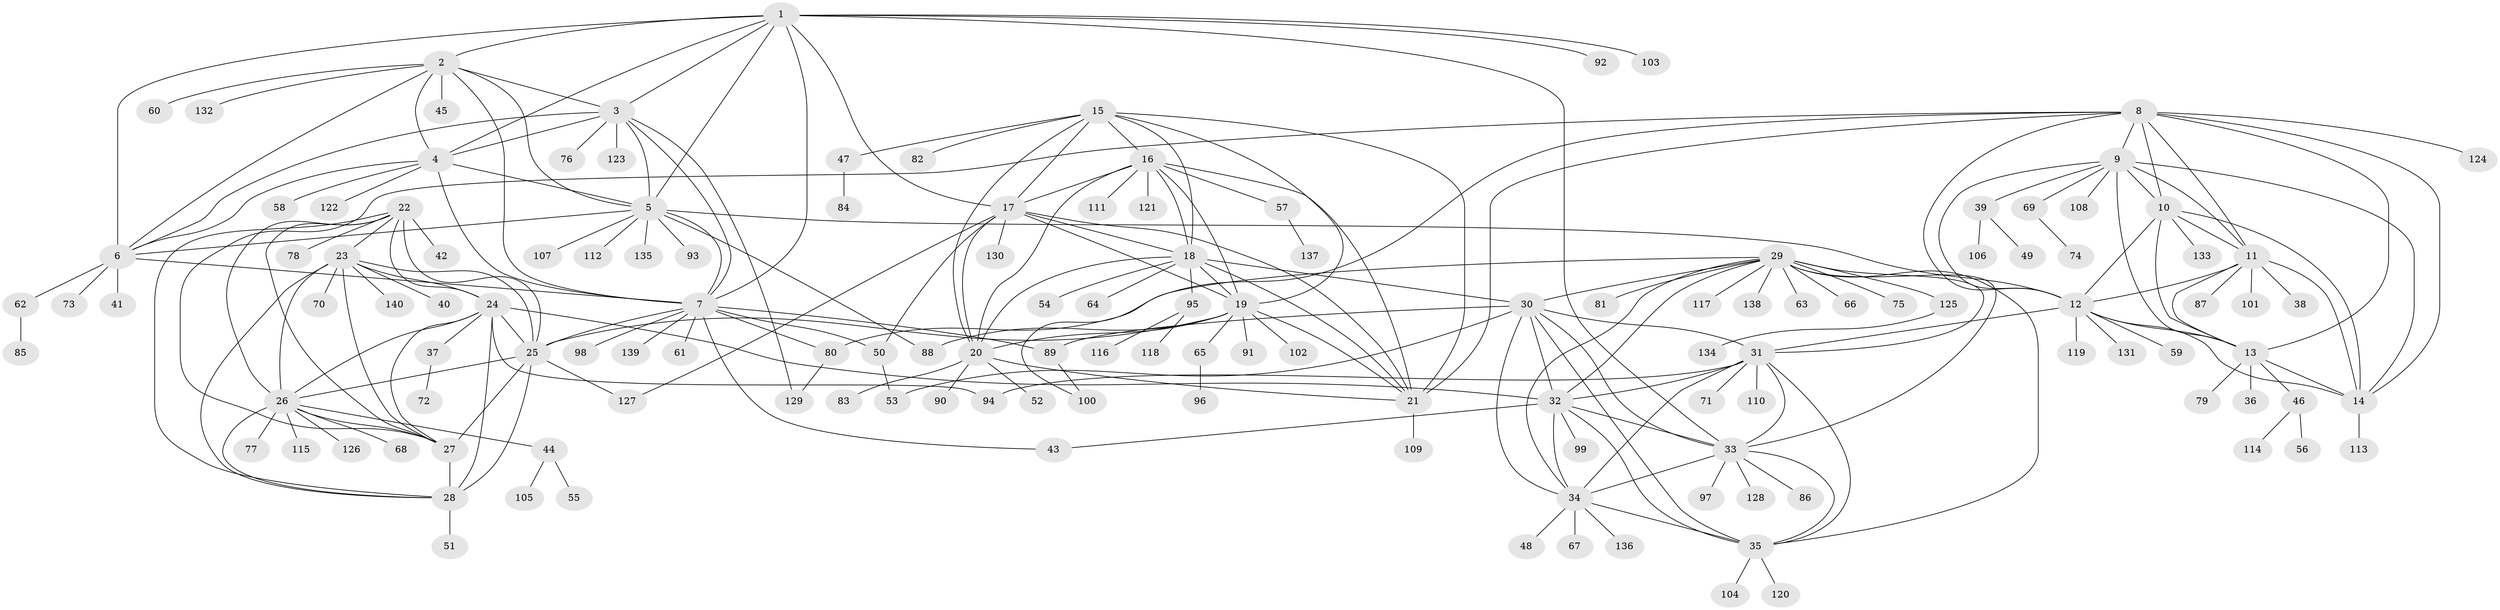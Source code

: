 // coarse degree distribution, {3: 0.017857142857142856, 4: 0.017857142857142856, 1: 0.8035714285714286, 11: 0.017857142857142856, 9: 0.05357142857142857, 7: 0.03571428571428571, 6: 0.017857142857142856, 12: 0.017857142857142856, 8: 0.017857142857142856}
// Generated by graph-tools (version 1.1) at 2025/57/03/04/25 21:57:37]
// undirected, 140 vertices, 230 edges
graph export_dot {
graph [start="1"]
  node [color=gray90,style=filled];
  1;
  2;
  3;
  4;
  5;
  6;
  7;
  8;
  9;
  10;
  11;
  12;
  13;
  14;
  15;
  16;
  17;
  18;
  19;
  20;
  21;
  22;
  23;
  24;
  25;
  26;
  27;
  28;
  29;
  30;
  31;
  32;
  33;
  34;
  35;
  36;
  37;
  38;
  39;
  40;
  41;
  42;
  43;
  44;
  45;
  46;
  47;
  48;
  49;
  50;
  51;
  52;
  53;
  54;
  55;
  56;
  57;
  58;
  59;
  60;
  61;
  62;
  63;
  64;
  65;
  66;
  67;
  68;
  69;
  70;
  71;
  72;
  73;
  74;
  75;
  76;
  77;
  78;
  79;
  80;
  81;
  82;
  83;
  84;
  85;
  86;
  87;
  88;
  89;
  90;
  91;
  92;
  93;
  94;
  95;
  96;
  97;
  98;
  99;
  100;
  101;
  102;
  103;
  104;
  105;
  106;
  107;
  108;
  109;
  110;
  111;
  112;
  113;
  114;
  115;
  116;
  117;
  118;
  119;
  120;
  121;
  122;
  123;
  124;
  125;
  126;
  127;
  128;
  129;
  130;
  131;
  132;
  133;
  134;
  135;
  136;
  137;
  138;
  139;
  140;
  1 -- 2;
  1 -- 3;
  1 -- 4;
  1 -- 5;
  1 -- 6;
  1 -- 7;
  1 -- 17;
  1 -- 33;
  1 -- 92;
  1 -- 103;
  2 -- 3;
  2 -- 4;
  2 -- 5;
  2 -- 6;
  2 -- 7;
  2 -- 45;
  2 -- 60;
  2 -- 132;
  3 -- 4;
  3 -- 5;
  3 -- 6;
  3 -- 7;
  3 -- 76;
  3 -- 123;
  3 -- 129;
  4 -- 5;
  4 -- 6;
  4 -- 7;
  4 -- 58;
  4 -- 122;
  5 -- 6;
  5 -- 7;
  5 -- 12;
  5 -- 88;
  5 -- 93;
  5 -- 107;
  5 -- 112;
  5 -- 135;
  6 -- 7;
  6 -- 41;
  6 -- 62;
  6 -- 73;
  7 -- 25;
  7 -- 43;
  7 -- 50;
  7 -- 61;
  7 -- 80;
  7 -- 89;
  7 -- 98;
  7 -- 139;
  8 -- 9;
  8 -- 10;
  8 -- 11;
  8 -- 12;
  8 -- 13;
  8 -- 14;
  8 -- 21;
  8 -- 27;
  8 -- 100;
  8 -- 124;
  9 -- 10;
  9 -- 11;
  9 -- 12;
  9 -- 13;
  9 -- 14;
  9 -- 39;
  9 -- 69;
  9 -- 108;
  10 -- 11;
  10 -- 12;
  10 -- 13;
  10 -- 14;
  10 -- 133;
  11 -- 12;
  11 -- 13;
  11 -- 14;
  11 -- 38;
  11 -- 87;
  11 -- 101;
  12 -- 13;
  12 -- 14;
  12 -- 31;
  12 -- 59;
  12 -- 119;
  12 -- 131;
  13 -- 14;
  13 -- 36;
  13 -- 46;
  13 -- 79;
  14 -- 113;
  15 -- 16;
  15 -- 17;
  15 -- 18;
  15 -- 19;
  15 -- 20;
  15 -- 21;
  15 -- 47;
  15 -- 82;
  16 -- 17;
  16 -- 18;
  16 -- 19;
  16 -- 20;
  16 -- 21;
  16 -- 57;
  16 -- 111;
  16 -- 121;
  17 -- 18;
  17 -- 19;
  17 -- 20;
  17 -- 21;
  17 -- 50;
  17 -- 127;
  17 -- 130;
  18 -- 19;
  18 -- 20;
  18 -- 21;
  18 -- 30;
  18 -- 54;
  18 -- 64;
  18 -- 95;
  19 -- 20;
  19 -- 21;
  19 -- 25;
  19 -- 65;
  19 -- 88;
  19 -- 91;
  19 -- 102;
  20 -- 21;
  20 -- 52;
  20 -- 83;
  20 -- 90;
  21 -- 109;
  22 -- 23;
  22 -- 24;
  22 -- 25;
  22 -- 26;
  22 -- 27;
  22 -- 28;
  22 -- 42;
  22 -- 78;
  23 -- 24;
  23 -- 25;
  23 -- 26;
  23 -- 27;
  23 -- 28;
  23 -- 40;
  23 -- 70;
  23 -- 140;
  24 -- 25;
  24 -- 26;
  24 -- 27;
  24 -- 28;
  24 -- 32;
  24 -- 37;
  24 -- 94;
  25 -- 26;
  25 -- 27;
  25 -- 28;
  25 -- 127;
  26 -- 27;
  26 -- 28;
  26 -- 44;
  26 -- 68;
  26 -- 77;
  26 -- 115;
  26 -- 126;
  27 -- 28;
  28 -- 51;
  29 -- 30;
  29 -- 31;
  29 -- 32;
  29 -- 33;
  29 -- 34;
  29 -- 35;
  29 -- 63;
  29 -- 66;
  29 -- 75;
  29 -- 80;
  29 -- 81;
  29 -- 117;
  29 -- 125;
  29 -- 138;
  30 -- 31;
  30 -- 32;
  30 -- 33;
  30 -- 34;
  30 -- 35;
  30 -- 53;
  30 -- 89;
  31 -- 32;
  31 -- 33;
  31 -- 34;
  31 -- 35;
  31 -- 71;
  31 -- 94;
  31 -- 110;
  32 -- 33;
  32 -- 34;
  32 -- 35;
  32 -- 43;
  32 -- 99;
  33 -- 34;
  33 -- 35;
  33 -- 86;
  33 -- 97;
  33 -- 128;
  34 -- 35;
  34 -- 48;
  34 -- 67;
  34 -- 136;
  35 -- 104;
  35 -- 120;
  37 -- 72;
  39 -- 49;
  39 -- 106;
  44 -- 55;
  44 -- 105;
  46 -- 56;
  46 -- 114;
  47 -- 84;
  50 -- 53;
  57 -- 137;
  62 -- 85;
  65 -- 96;
  69 -- 74;
  80 -- 129;
  89 -- 100;
  95 -- 116;
  95 -- 118;
  125 -- 134;
}
